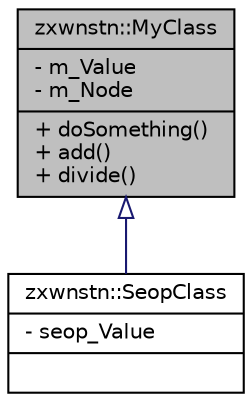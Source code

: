 digraph "zxwnstn::MyClass"
{
 // LATEX_PDF_SIZE
  edge [fontname="Helvetica",fontsize="10",labelfontname="Helvetica",labelfontsize="10"];
  node [fontname="Helvetica",fontsize="10",shape=record];
  Node1 [label="{zxwnstn::MyClass\n|- m_Value\l- m_Node\l|+ doSomething()\l+ add()\l+ divide()\l}",height=0.2,width=0.4,color="black", fillcolor="grey75", style="filled", fontcolor="black",tooltip="실험용으로 만드러본 MyClass다리"];
  Node1 -> Node2 [dir="back",color="midnightblue",fontsize="10",style="solid",arrowtail="onormal",fontname="Helvetica"];
  Node2 [label="{zxwnstn::SeopClass\n|- seop_Value\l|}",height=0.2,width=0.4,color="black", fillcolor="white", style="filled",URL="$classzxwnstn_1_1_seop_class.html",tooltip="MyClass를 상속받는 seop클래스 다리"];
}
